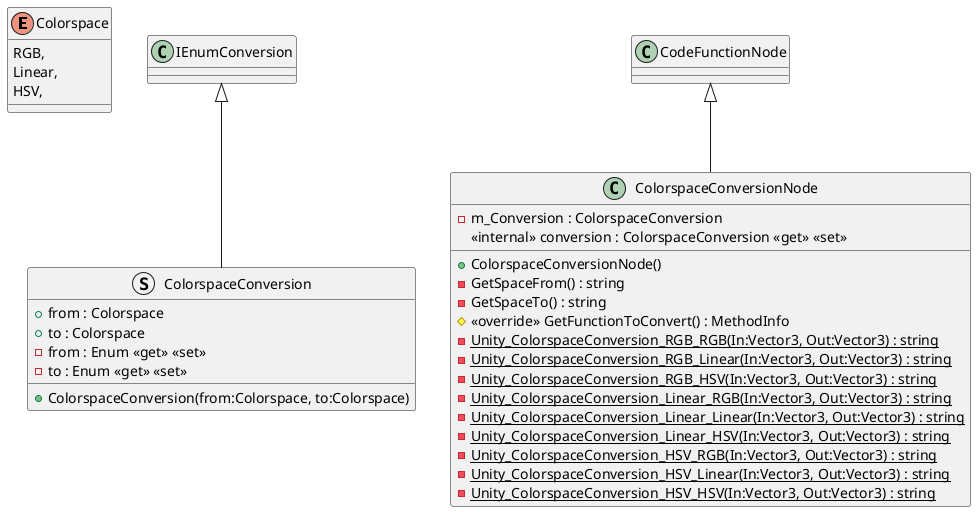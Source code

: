 @startuml
enum Colorspace {
    RGB,
    Linear,
    HSV,
}
struct ColorspaceConversion {
    + from : Colorspace
    + to : Colorspace
    + ColorspaceConversion(from:Colorspace, to:Colorspace)
    - from : Enum <<get>> <<set>>
    - to : Enum <<get>> <<set>>
}
class ColorspaceConversionNode {
    + ColorspaceConversionNode()
    - m_Conversion : ColorspaceConversion
    <<internal>> conversion : ColorspaceConversion <<get>> <<set>>
    - GetSpaceFrom() : string
    - GetSpaceTo() : string
    # <<override>> GetFunctionToConvert() : MethodInfo
    {static} - Unity_ColorspaceConversion_RGB_RGB(In:Vector3, Out:Vector3) : string
    {static} - Unity_ColorspaceConversion_RGB_Linear(In:Vector3, Out:Vector3) : string
    {static} - Unity_ColorspaceConversion_RGB_HSV(In:Vector3, Out:Vector3) : string
    {static} - Unity_ColorspaceConversion_Linear_RGB(In:Vector3, Out:Vector3) : string
    {static} - Unity_ColorspaceConversion_Linear_Linear(In:Vector3, Out:Vector3) : string
    {static} - Unity_ColorspaceConversion_Linear_HSV(In:Vector3, Out:Vector3) : string
    {static} - Unity_ColorspaceConversion_HSV_RGB(In:Vector3, Out:Vector3) : string
    {static} - Unity_ColorspaceConversion_HSV_Linear(In:Vector3, Out:Vector3) : string
    {static} - Unity_ColorspaceConversion_HSV_HSV(In:Vector3, Out:Vector3) : string
}
IEnumConversion <|-- ColorspaceConversion
CodeFunctionNode <|-- ColorspaceConversionNode
@enduml
